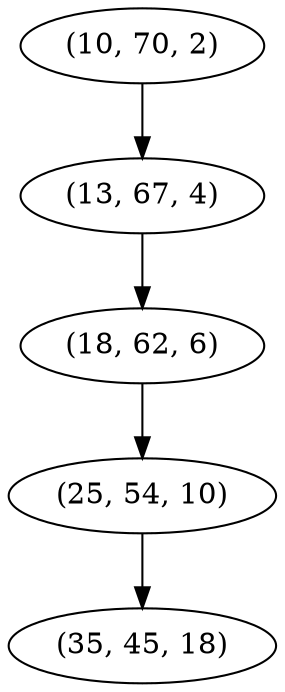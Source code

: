 digraph tree {
    "(10, 70, 2)";
    "(13, 67, 4)";
    "(18, 62, 6)";
    "(25, 54, 10)";
    "(35, 45, 18)";
    "(10, 70, 2)" -> "(13, 67, 4)";
    "(13, 67, 4)" -> "(18, 62, 6)";
    "(18, 62, 6)" -> "(25, 54, 10)";
    "(25, 54, 10)" -> "(35, 45, 18)";
}
